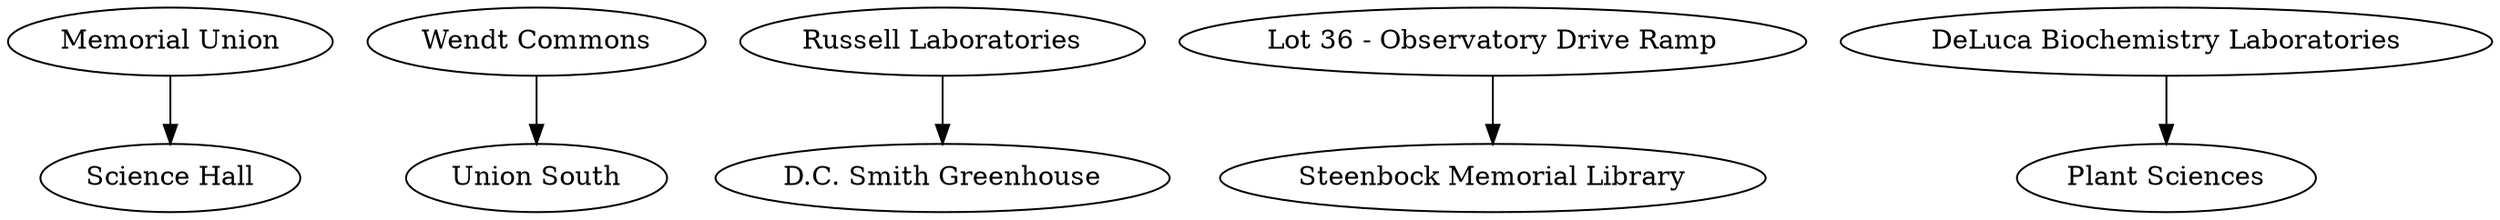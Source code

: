 digraph example {
	"Memorial Union" -> "Science Hall" [seconds=105.8];
	"Wendt Commons" -> "Union South" [seconds=32.3];
	"Russell Laboratories" -> "D.C. Smith Greenhouse" [seconds=99.59999999999998];
	"Lot 36 - Observatory Drive Ramp" -> "Steenbock Memorial Library" [seconds=113.29999999999998];
	"DeLuca Biochemistry Laboratories" -> "Plant Sciences" [seconds=0];
}
